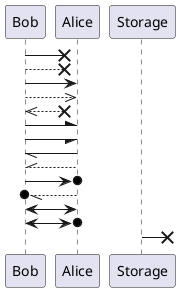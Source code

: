@startuml
Bob ->x Alice
Bob --->x Alice
Bob -> Alice
Bob --->> Alice
Bob <<--x Alice
Bob -\ Alice
Bob -/ Alice
Bob \\- Alice
Bob //-- Alice

Bob ->o Alice
Bob o\\-- Alice

Bob <-> Alice
Bob <->o Alice

Storage ->x]

@enduml

